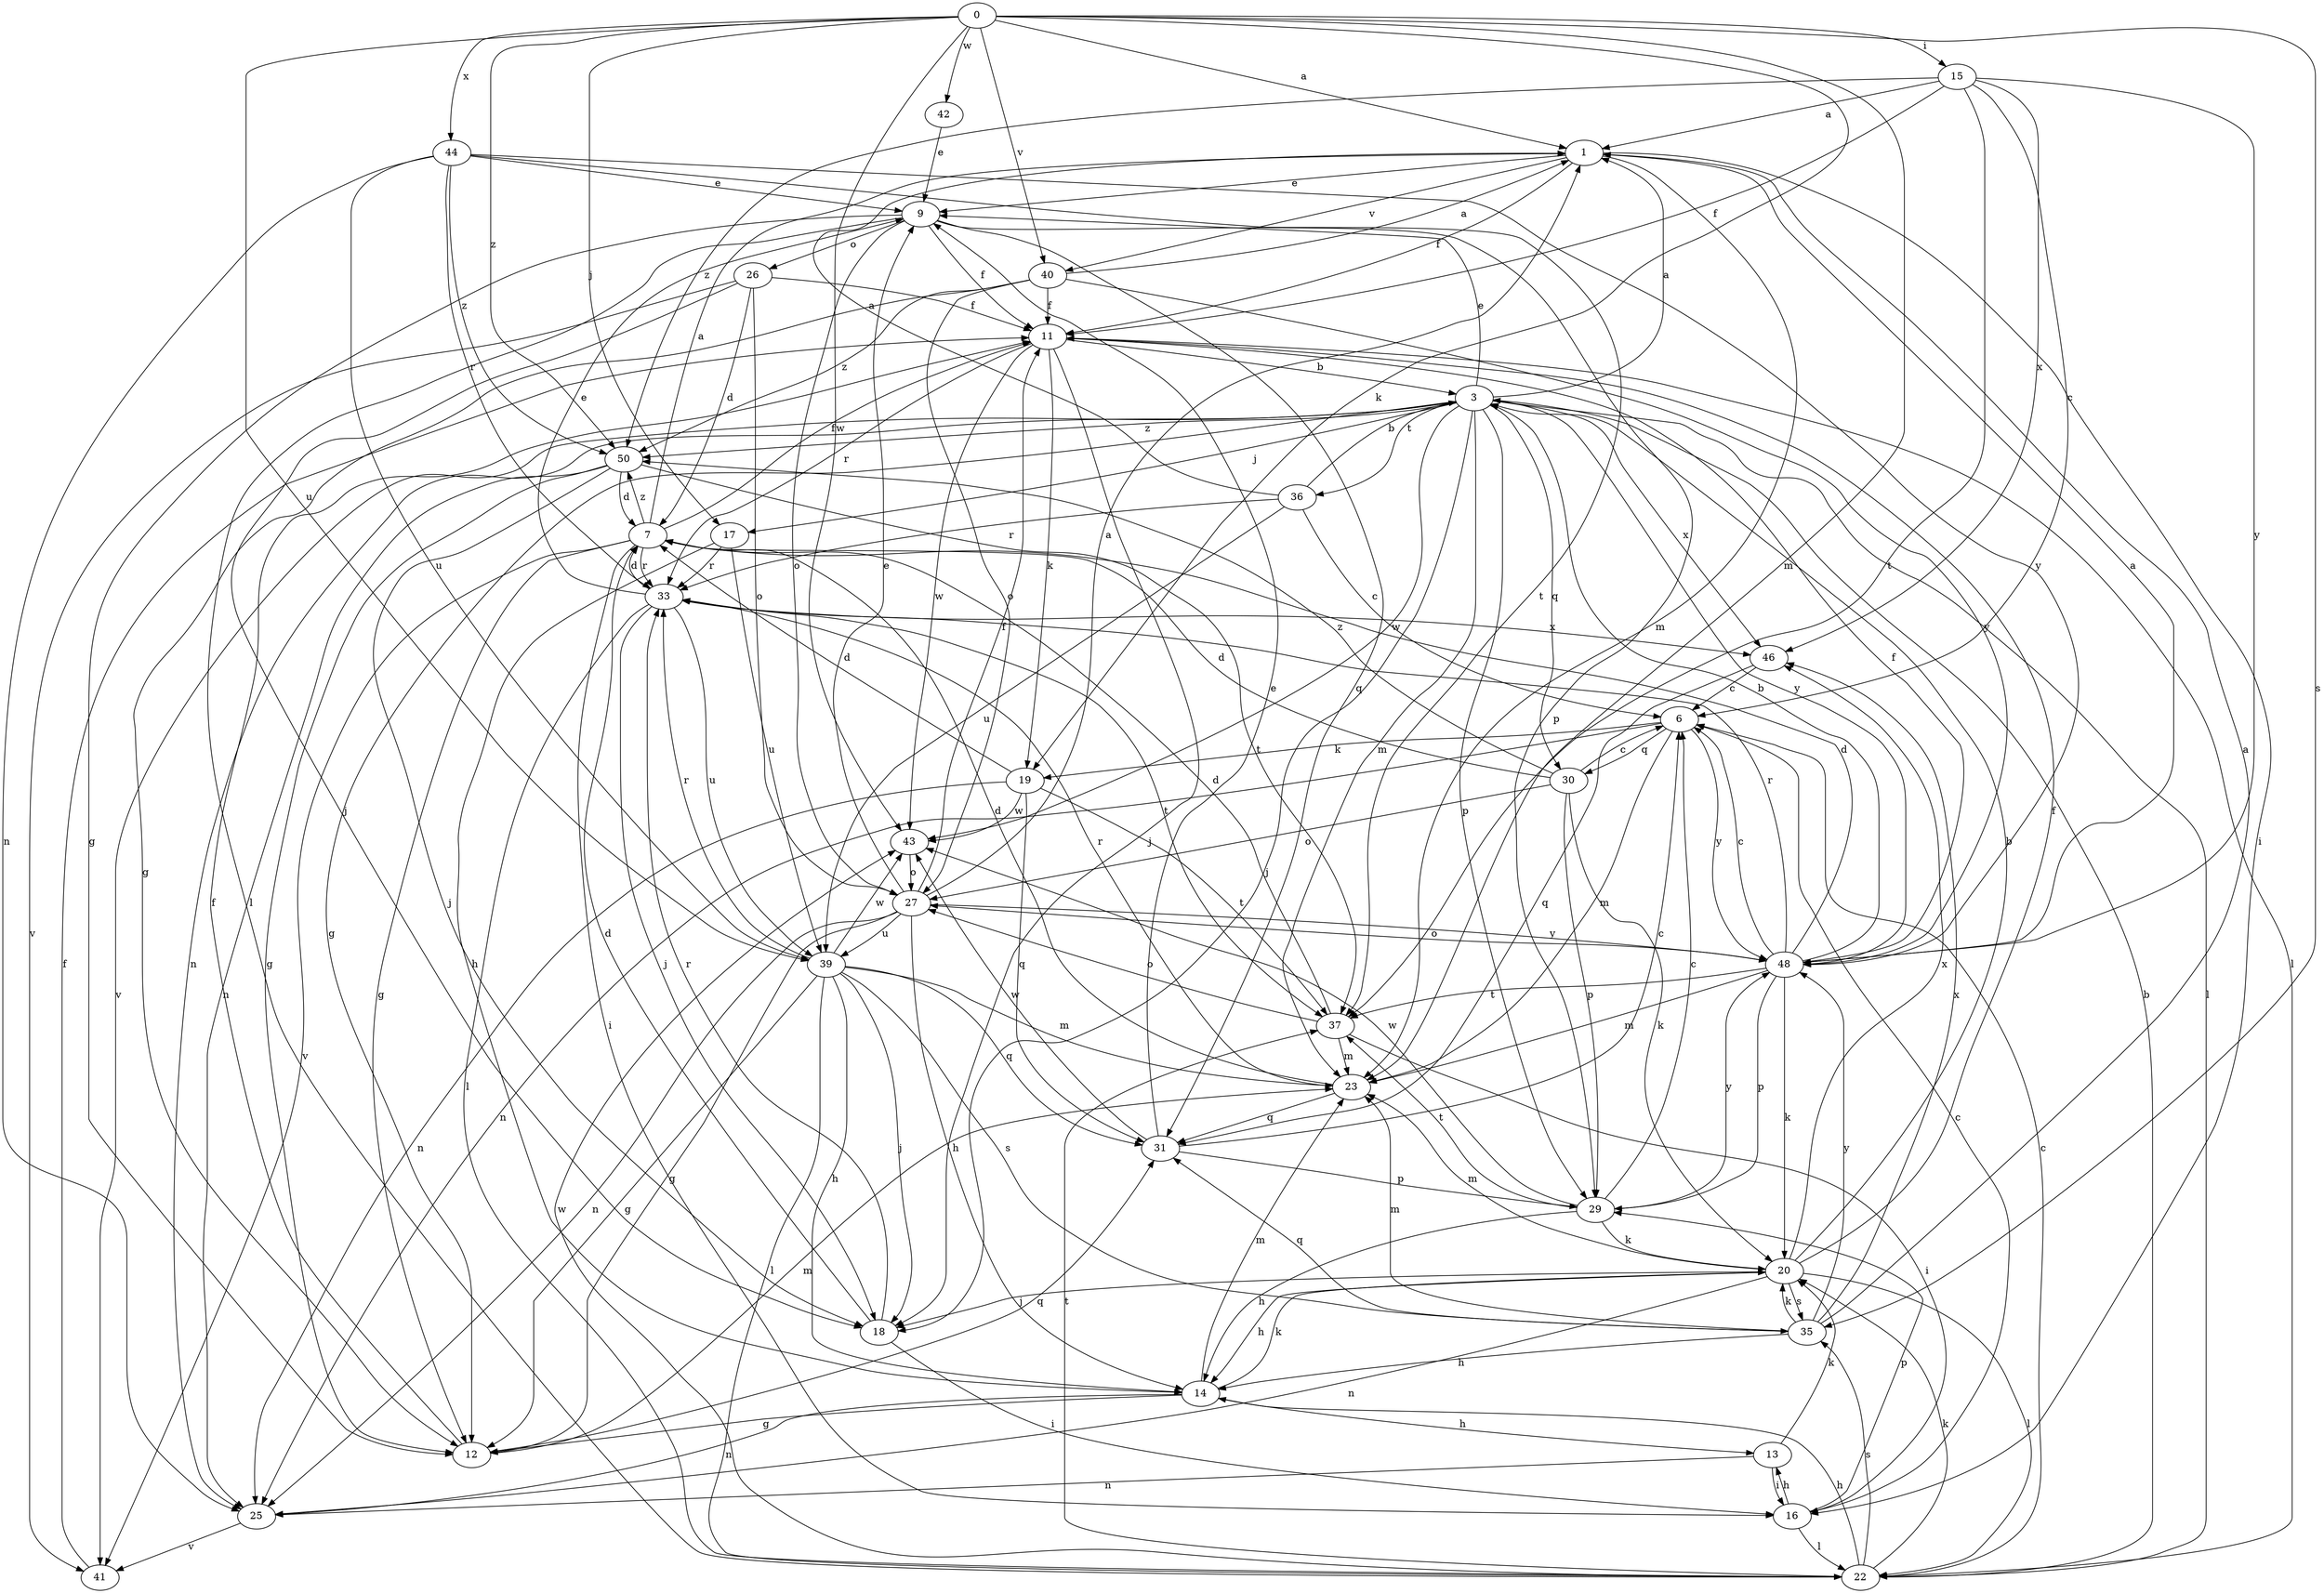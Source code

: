 strict digraph  {
0;
1;
3;
6;
7;
9;
11;
12;
13;
14;
15;
16;
17;
18;
19;
20;
22;
23;
25;
26;
27;
29;
30;
31;
33;
35;
36;
37;
39;
40;
41;
42;
43;
44;
46;
48;
50;
0 -> 1  [label=a];
0 -> 15  [label=i];
0 -> 17  [label=j];
0 -> 19  [label=k];
0 -> 23  [label=m];
0 -> 35  [label=s];
0 -> 39  [label=u];
0 -> 40  [label=v];
0 -> 42  [label=w];
0 -> 43  [label=w];
0 -> 44  [label=x];
0 -> 50  [label=z];
1 -> 9  [label=e];
1 -> 11  [label=f];
1 -> 16  [label=i];
1 -> 23  [label=m];
1 -> 40  [label=v];
3 -> 1  [label=a];
3 -> 9  [label=e];
3 -> 12  [label=g];
3 -> 17  [label=j];
3 -> 18  [label=j];
3 -> 22  [label=l];
3 -> 23  [label=m];
3 -> 25  [label=n];
3 -> 29  [label=p];
3 -> 30  [label=q];
3 -> 36  [label=t];
3 -> 41  [label=v];
3 -> 43  [label=w];
3 -> 46  [label=x];
3 -> 48  [label=y];
3 -> 50  [label=z];
6 -> 19  [label=k];
6 -> 23  [label=m];
6 -> 25  [label=n];
6 -> 30  [label=q];
6 -> 48  [label=y];
7 -> 1  [label=a];
7 -> 11  [label=f];
7 -> 12  [label=g];
7 -> 16  [label=i];
7 -> 33  [label=r];
7 -> 41  [label=v];
7 -> 50  [label=z];
9 -> 11  [label=f];
9 -> 12  [label=g];
9 -> 22  [label=l];
9 -> 26  [label=o];
9 -> 27  [label=o];
9 -> 29  [label=p];
9 -> 31  [label=q];
11 -> 3  [label=b];
11 -> 18  [label=j];
11 -> 19  [label=k];
11 -> 22  [label=l];
11 -> 33  [label=r];
11 -> 43  [label=w];
12 -> 11  [label=f];
12 -> 23  [label=m];
12 -> 31  [label=q];
13 -> 16  [label=i];
13 -> 20  [label=k];
13 -> 25  [label=n];
14 -> 12  [label=g];
14 -> 13  [label=h];
14 -> 20  [label=k];
14 -> 23  [label=m];
14 -> 25  [label=n];
15 -> 1  [label=a];
15 -> 6  [label=c];
15 -> 11  [label=f];
15 -> 37  [label=t];
15 -> 46  [label=x];
15 -> 48  [label=y];
15 -> 50  [label=z];
16 -> 6  [label=c];
16 -> 13  [label=h];
16 -> 22  [label=l];
16 -> 29  [label=p];
17 -> 14  [label=h];
17 -> 33  [label=r];
17 -> 39  [label=u];
18 -> 7  [label=d];
18 -> 16  [label=i];
18 -> 33  [label=r];
19 -> 7  [label=d];
19 -> 25  [label=n];
19 -> 31  [label=q];
19 -> 37  [label=t];
19 -> 43  [label=w];
20 -> 3  [label=b];
20 -> 11  [label=f];
20 -> 14  [label=h];
20 -> 18  [label=j];
20 -> 22  [label=l];
20 -> 23  [label=m];
20 -> 25  [label=n];
20 -> 35  [label=s];
20 -> 46  [label=x];
22 -> 3  [label=b];
22 -> 6  [label=c];
22 -> 14  [label=h];
22 -> 20  [label=k];
22 -> 35  [label=s];
22 -> 37  [label=t];
22 -> 43  [label=w];
23 -> 7  [label=d];
23 -> 31  [label=q];
23 -> 33  [label=r];
25 -> 41  [label=v];
26 -> 7  [label=d];
26 -> 11  [label=f];
26 -> 18  [label=j];
26 -> 27  [label=o];
26 -> 41  [label=v];
27 -> 1  [label=a];
27 -> 9  [label=e];
27 -> 11  [label=f];
27 -> 12  [label=g];
27 -> 14  [label=h];
27 -> 25  [label=n];
27 -> 39  [label=u];
27 -> 48  [label=y];
29 -> 6  [label=c];
29 -> 14  [label=h];
29 -> 20  [label=k];
29 -> 37  [label=t];
29 -> 43  [label=w];
29 -> 48  [label=y];
30 -> 6  [label=c];
30 -> 7  [label=d];
30 -> 20  [label=k];
30 -> 27  [label=o];
30 -> 29  [label=p];
30 -> 50  [label=z];
31 -> 6  [label=c];
31 -> 9  [label=e];
31 -> 29  [label=p];
31 -> 43  [label=w];
33 -> 7  [label=d];
33 -> 9  [label=e];
33 -> 18  [label=j];
33 -> 22  [label=l];
33 -> 37  [label=t];
33 -> 39  [label=u];
33 -> 46  [label=x];
35 -> 1  [label=a];
35 -> 14  [label=h];
35 -> 20  [label=k];
35 -> 23  [label=m];
35 -> 31  [label=q];
35 -> 46  [label=x];
35 -> 48  [label=y];
36 -> 1  [label=a];
36 -> 3  [label=b];
36 -> 6  [label=c];
36 -> 33  [label=r];
36 -> 39  [label=u];
37 -> 7  [label=d];
37 -> 16  [label=i];
37 -> 23  [label=m];
37 -> 27  [label=o];
39 -> 12  [label=g];
39 -> 14  [label=h];
39 -> 18  [label=j];
39 -> 22  [label=l];
39 -> 23  [label=m];
39 -> 31  [label=q];
39 -> 33  [label=r];
39 -> 35  [label=s];
39 -> 43  [label=w];
40 -> 1  [label=a];
40 -> 11  [label=f];
40 -> 12  [label=g];
40 -> 27  [label=o];
40 -> 48  [label=y];
40 -> 50  [label=z];
41 -> 11  [label=f];
42 -> 9  [label=e];
43 -> 27  [label=o];
44 -> 9  [label=e];
44 -> 25  [label=n];
44 -> 33  [label=r];
44 -> 37  [label=t];
44 -> 39  [label=u];
44 -> 48  [label=y];
44 -> 50  [label=z];
46 -> 6  [label=c];
46 -> 31  [label=q];
48 -> 1  [label=a];
48 -> 3  [label=b];
48 -> 6  [label=c];
48 -> 7  [label=d];
48 -> 11  [label=f];
48 -> 20  [label=k];
48 -> 23  [label=m];
48 -> 27  [label=o];
48 -> 29  [label=p];
48 -> 33  [label=r];
48 -> 37  [label=t];
50 -> 7  [label=d];
50 -> 12  [label=g];
50 -> 18  [label=j];
50 -> 25  [label=n];
50 -> 37  [label=t];
}
